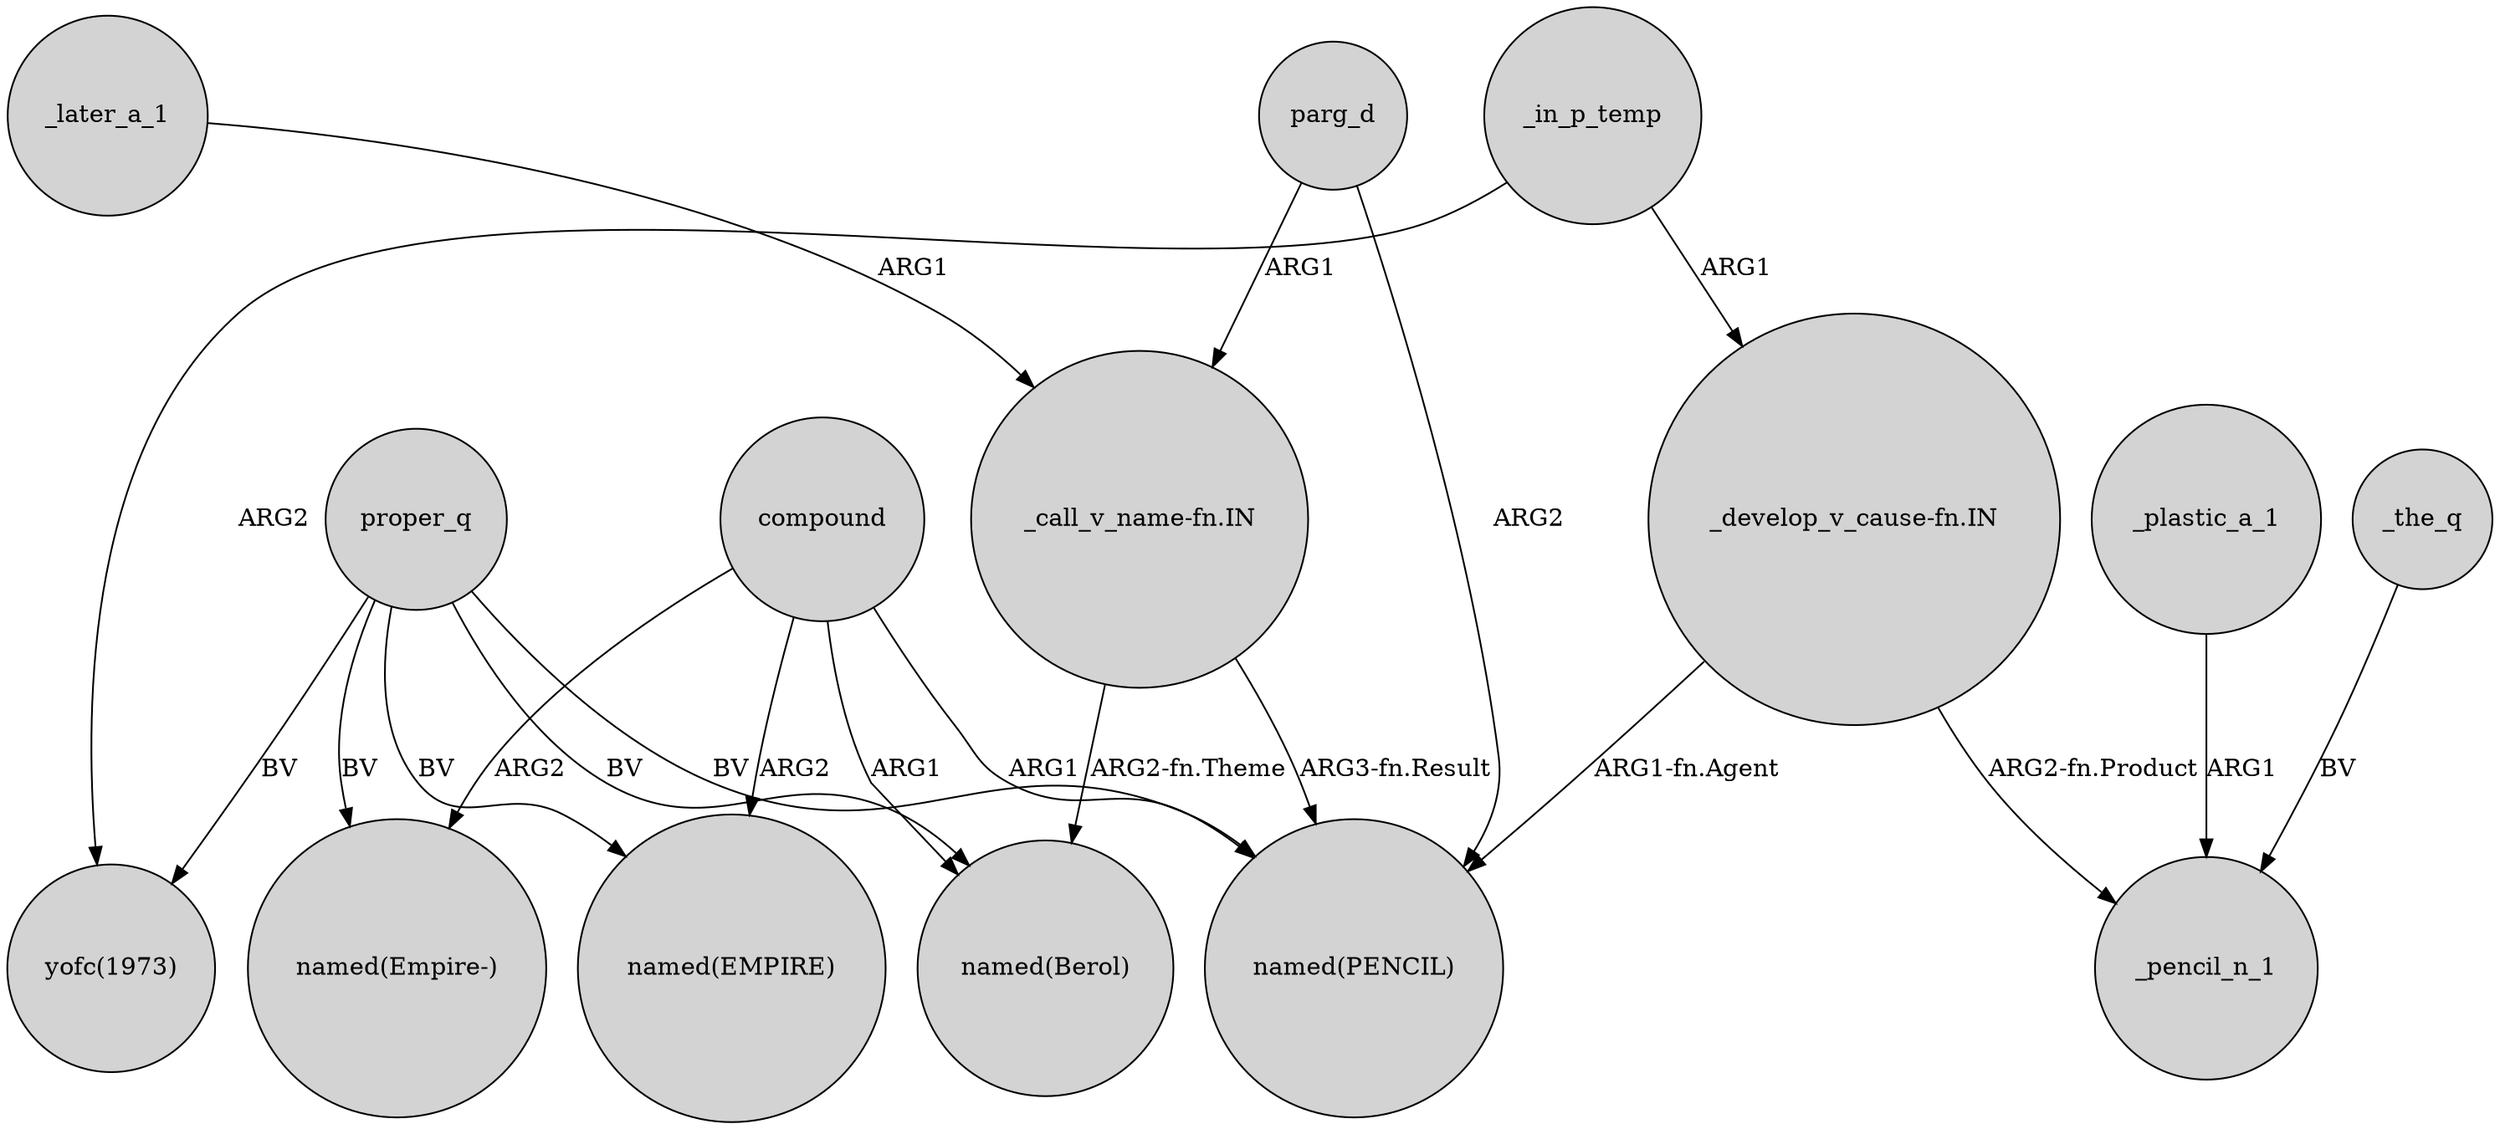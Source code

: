 digraph {
	node [shape=circle style=filled]
	proper_q -> "yofc(1973)" [label=BV]
	proper_q -> "named(Berol)" [label=BV]
	_later_a_1 -> "_call_v_name-fn.IN" [label=ARG1]
	_in_p_temp -> "_develop_v_cause-fn.IN" [label=ARG1]
	proper_q -> "named(Empire-)" [label=BV]
	compound -> "named(PENCIL)" [label=ARG1]
	compound -> "named(EMPIRE)" [label=ARG2]
	parg_d -> "_call_v_name-fn.IN" [label=ARG1]
	_plastic_a_1 -> _pencil_n_1 [label=ARG1]
	parg_d -> "named(PENCIL)" [label=ARG2]
	"_develop_v_cause-fn.IN" -> "named(PENCIL)" [label="ARG1-fn.Agent"]
	proper_q -> "named(EMPIRE)" [label=BV]
	_in_p_temp -> "yofc(1973)" [label=ARG2]
	_the_q -> _pencil_n_1 [label=BV]
	compound -> "named(Empire-)" [label=ARG2]
	"_develop_v_cause-fn.IN" -> _pencil_n_1 [label="ARG2-fn.Product"]
	proper_q -> "named(PENCIL)" [label=BV]
	compound -> "named(Berol)" [label=ARG1]
	"_call_v_name-fn.IN" -> "named(Berol)" [label="ARG2-fn.Theme"]
	"_call_v_name-fn.IN" -> "named(PENCIL)" [label="ARG3-fn.Result"]
}
